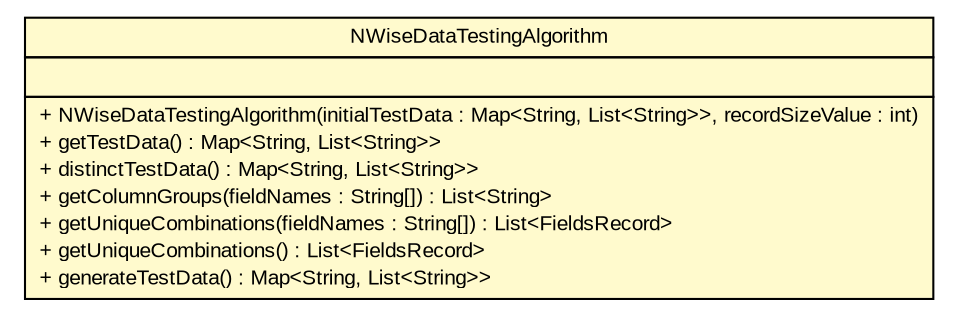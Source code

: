 #!/usr/local/bin/dot
#
# Class diagram 
# Generated by UMLGraph version R5_6 (http://www.umlgraph.org/)
#

digraph G {
	edge [fontname="arial",fontsize=10,labelfontname="arial",labelfontsize=10];
	node [fontname="arial",fontsize=10,shape=plaintext];
	nodesep=0.25;
	ranksep=0.5;
	// com.github.mkolisnyk.aerial.datagenerators.algorithms.NWiseDataTestingAlgorithm
	c3944 [label=<<table title="com.github.mkolisnyk.aerial.datagenerators.algorithms.NWiseDataTestingAlgorithm" border="0" cellborder="1" cellspacing="0" cellpadding="2" port="p" bgcolor="lemonChiffon" href="./NWiseDataTestingAlgorithm.html">
		<tr><td><table border="0" cellspacing="0" cellpadding="1">
<tr><td align="center" balign="center"> NWiseDataTestingAlgorithm </td></tr>
		</table></td></tr>
		<tr><td><table border="0" cellspacing="0" cellpadding="1">
<tr><td align="left" balign="left">  </td></tr>
		</table></td></tr>
		<tr><td><table border="0" cellspacing="0" cellpadding="1">
<tr><td align="left" balign="left"> + NWiseDataTestingAlgorithm(initialTestData : Map&lt;String, List&lt;String&gt;&gt;, recordSizeValue : int) </td></tr>
<tr><td align="left" balign="left"> + getTestData() : Map&lt;String, List&lt;String&gt;&gt; </td></tr>
<tr><td align="left" balign="left"> + distinctTestData() : Map&lt;String, List&lt;String&gt;&gt; </td></tr>
<tr><td align="left" balign="left"> + getColumnGroups(fieldNames : String[]) : List&lt;String&gt; </td></tr>
<tr><td align="left" balign="left"> + getUniqueCombinations(fieldNames : String[]) : List&lt;FieldsRecord&gt; </td></tr>
<tr><td align="left" balign="left"> + getUniqueCombinations() : List&lt;FieldsRecord&gt; </td></tr>
<tr><td align="left" balign="left"> + generateTestData() : Map&lt;String, List&lt;String&gt;&gt; </td></tr>
		</table></td></tr>
		</table>>, URL="./NWiseDataTestingAlgorithm.html", fontname="arial", fontcolor="black", fontsize=10.0];
}

